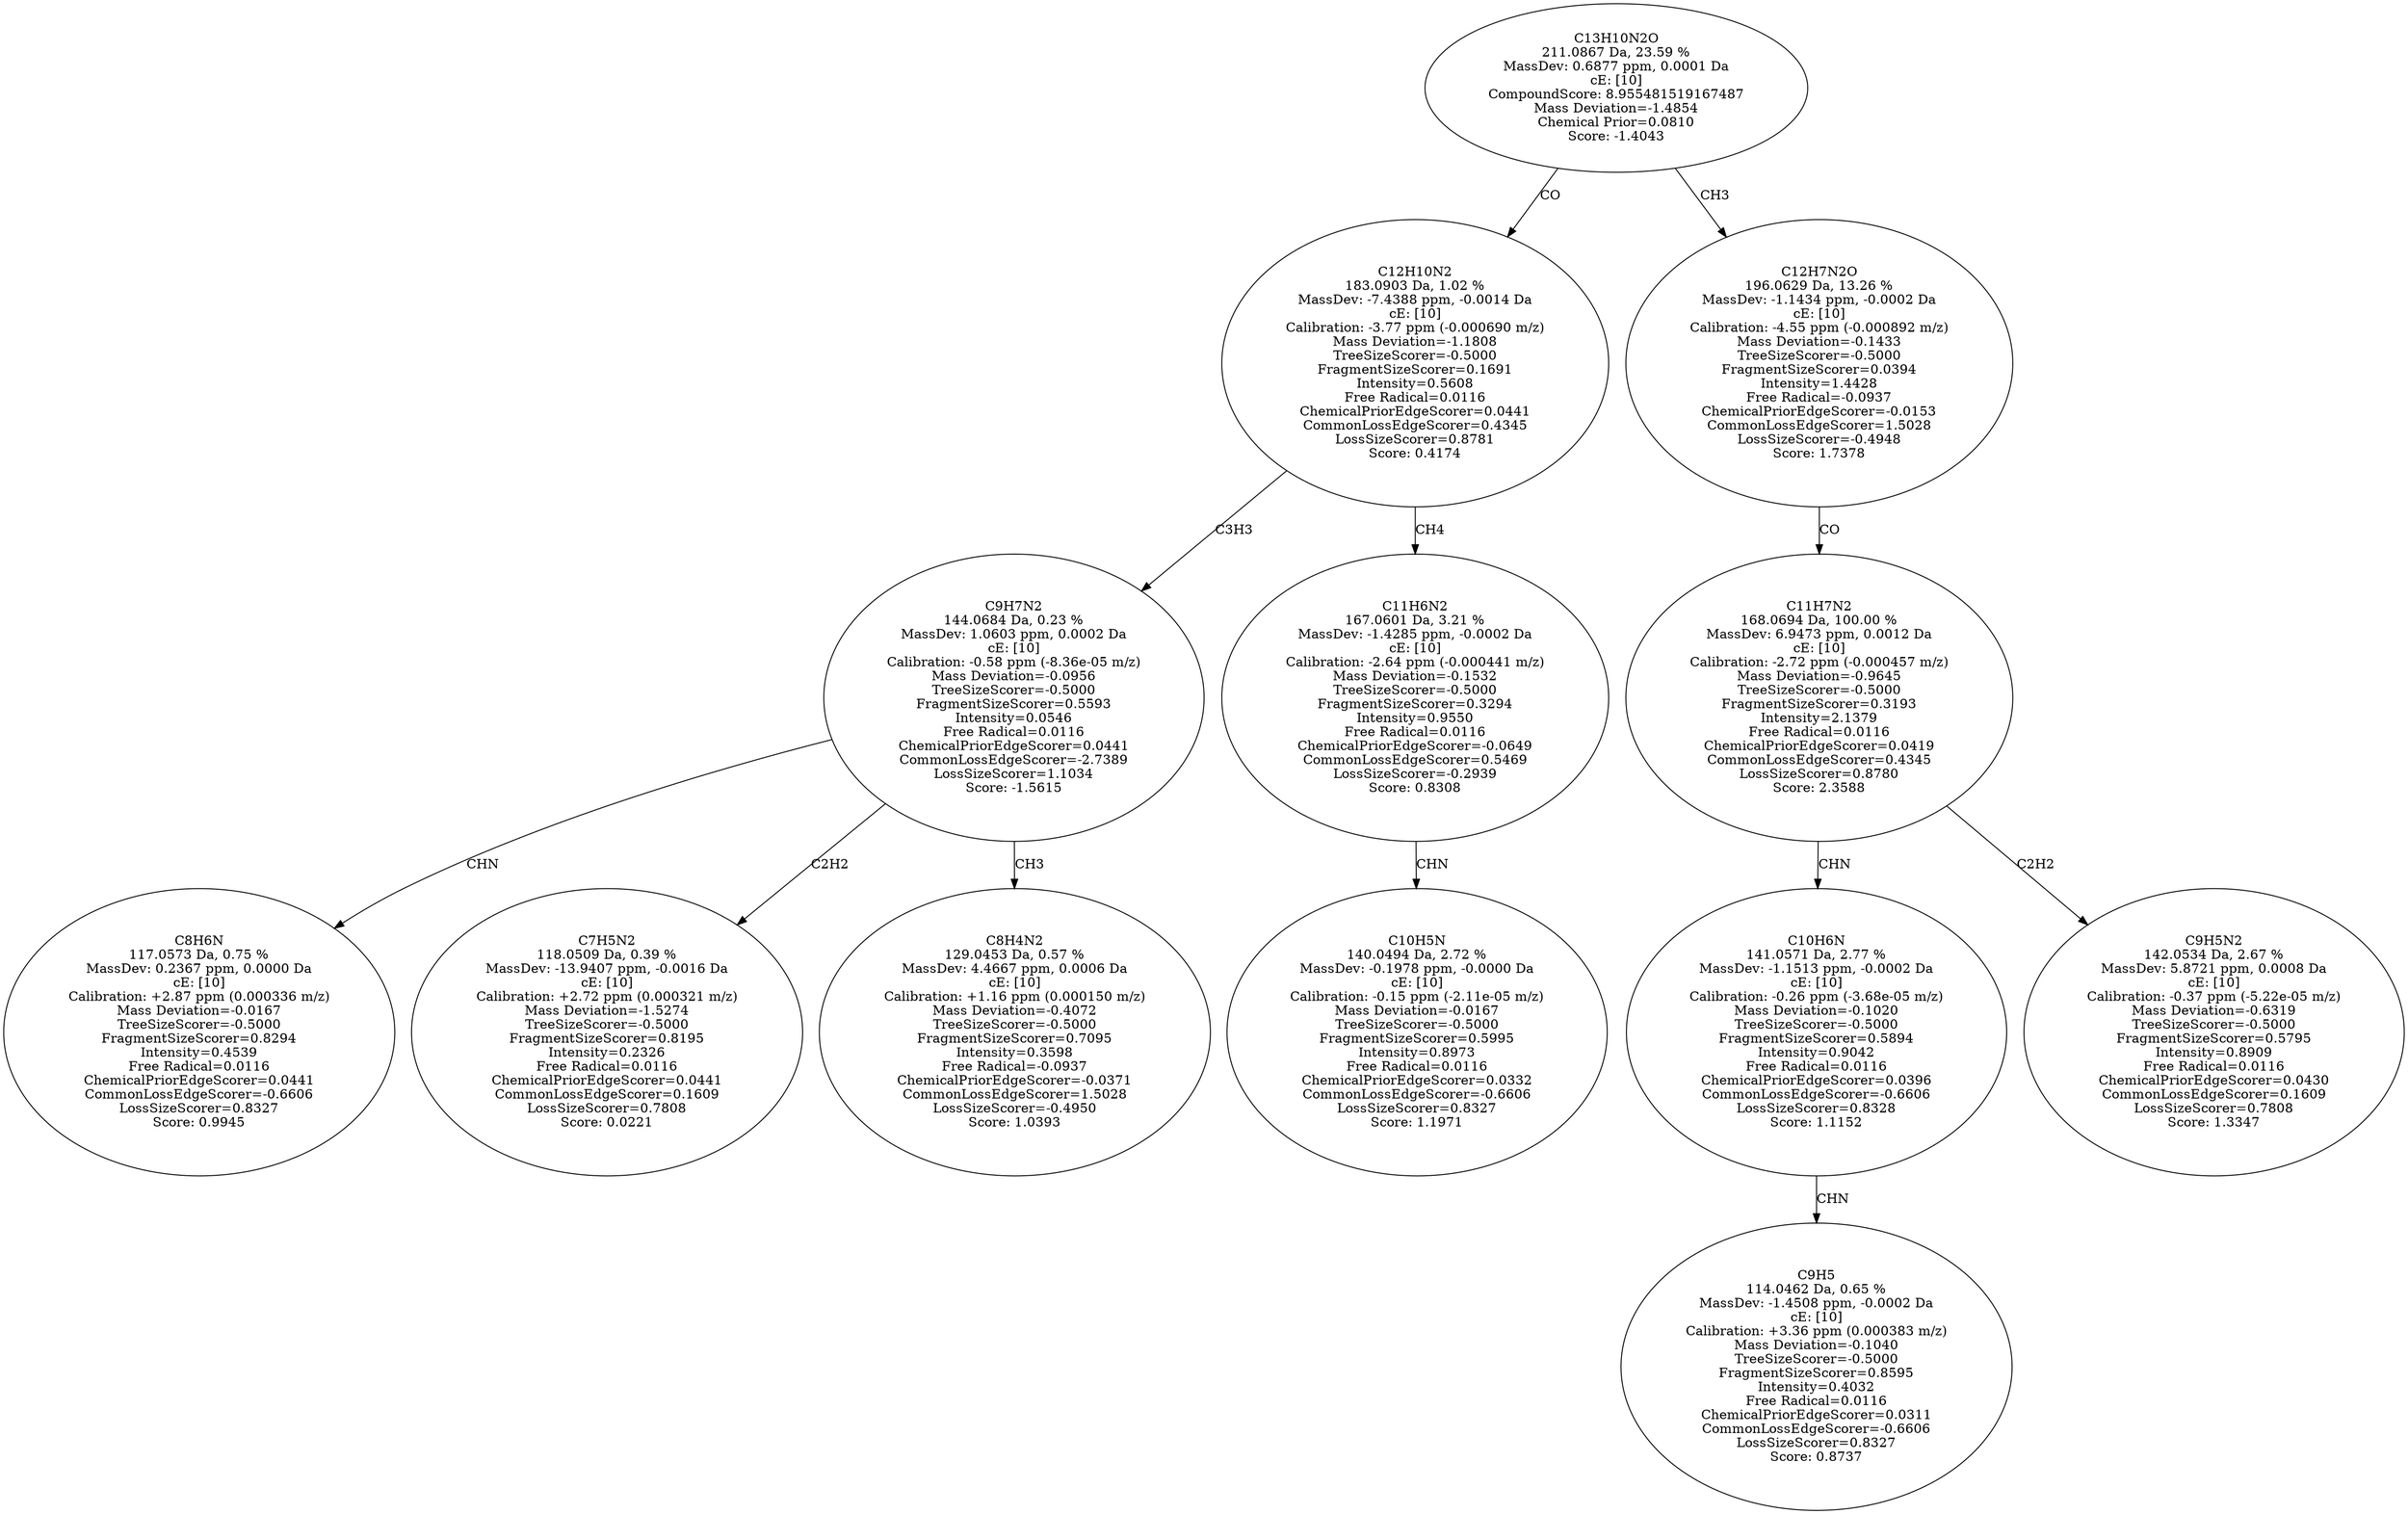 strict digraph {
v1 [label="C8H6N\n117.0573 Da, 0.75 %\nMassDev: 0.2367 ppm, 0.0000 Da\ncE: [10]\nCalibration: +2.87 ppm (0.000336 m/z)\nMass Deviation=-0.0167\nTreeSizeScorer=-0.5000\nFragmentSizeScorer=0.8294\nIntensity=0.4539\nFree Radical=0.0116\nChemicalPriorEdgeScorer=0.0441\nCommonLossEdgeScorer=-0.6606\nLossSizeScorer=0.8327\nScore: 0.9945"];
v2 [label="C7H5N2\n118.0509 Da, 0.39 %\nMassDev: -13.9407 ppm, -0.0016 Da\ncE: [10]\nCalibration: +2.72 ppm (0.000321 m/z)\nMass Deviation=-1.5274\nTreeSizeScorer=-0.5000\nFragmentSizeScorer=0.8195\nIntensity=0.2326\nFree Radical=0.0116\nChemicalPriorEdgeScorer=0.0441\nCommonLossEdgeScorer=0.1609\nLossSizeScorer=0.7808\nScore: 0.0221"];
v3 [label="C8H4N2\n129.0453 Da, 0.57 %\nMassDev: 4.4667 ppm, 0.0006 Da\ncE: [10]\nCalibration: +1.16 ppm (0.000150 m/z)\nMass Deviation=-0.4072\nTreeSizeScorer=-0.5000\nFragmentSizeScorer=0.7095\nIntensity=0.3598\nFree Radical=-0.0937\nChemicalPriorEdgeScorer=-0.0371\nCommonLossEdgeScorer=1.5028\nLossSizeScorer=-0.4950\nScore: 1.0393"];
v4 [label="C9H7N2\n144.0684 Da, 0.23 %\nMassDev: 1.0603 ppm, 0.0002 Da\ncE: [10]\nCalibration: -0.58 ppm (-8.36e-05 m/z)\nMass Deviation=-0.0956\nTreeSizeScorer=-0.5000\nFragmentSizeScorer=0.5593\nIntensity=0.0546\nFree Radical=0.0116\nChemicalPriorEdgeScorer=0.0441\nCommonLossEdgeScorer=-2.7389\nLossSizeScorer=1.1034\nScore: -1.5615"];
v5 [label="C10H5N\n140.0494 Da, 2.72 %\nMassDev: -0.1978 ppm, -0.0000 Da\ncE: [10]\nCalibration: -0.15 ppm (-2.11e-05 m/z)\nMass Deviation=-0.0167\nTreeSizeScorer=-0.5000\nFragmentSizeScorer=0.5995\nIntensity=0.8973\nFree Radical=0.0116\nChemicalPriorEdgeScorer=0.0332\nCommonLossEdgeScorer=-0.6606\nLossSizeScorer=0.8327\nScore: 1.1971"];
v6 [label="C11H6N2\n167.0601 Da, 3.21 %\nMassDev: -1.4285 ppm, -0.0002 Da\ncE: [10]\nCalibration: -2.64 ppm (-0.000441 m/z)\nMass Deviation=-0.1532\nTreeSizeScorer=-0.5000\nFragmentSizeScorer=0.3294\nIntensity=0.9550\nFree Radical=0.0116\nChemicalPriorEdgeScorer=-0.0649\nCommonLossEdgeScorer=0.5469\nLossSizeScorer=-0.2939\nScore: 0.8308"];
v7 [label="C12H10N2\n183.0903 Da, 1.02 %\nMassDev: -7.4388 ppm, -0.0014 Da\ncE: [10]\nCalibration: -3.77 ppm (-0.000690 m/z)\nMass Deviation=-1.1808\nTreeSizeScorer=-0.5000\nFragmentSizeScorer=0.1691\nIntensity=0.5608\nFree Radical=0.0116\nChemicalPriorEdgeScorer=0.0441\nCommonLossEdgeScorer=0.4345\nLossSizeScorer=0.8781\nScore: 0.4174"];
v8 [label="C9H5\n114.0462 Da, 0.65 %\nMassDev: -1.4508 ppm, -0.0002 Da\ncE: [10]\nCalibration: +3.36 ppm (0.000383 m/z)\nMass Deviation=-0.1040\nTreeSizeScorer=-0.5000\nFragmentSizeScorer=0.8595\nIntensity=0.4032\nFree Radical=0.0116\nChemicalPriorEdgeScorer=0.0311\nCommonLossEdgeScorer=-0.6606\nLossSizeScorer=0.8327\nScore: 0.8737"];
v9 [label="C10H6N\n141.0571 Da, 2.77 %\nMassDev: -1.1513 ppm, -0.0002 Da\ncE: [10]\nCalibration: -0.26 ppm (-3.68e-05 m/z)\nMass Deviation=-0.1020\nTreeSizeScorer=-0.5000\nFragmentSizeScorer=0.5894\nIntensity=0.9042\nFree Radical=0.0116\nChemicalPriorEdgeScorer=0.0396\nCommonLossEdgeScorer=-0.6606\nLossSizeScorer=0.8328\nScore: 1.1152"];
v10 [label="C9H5N2\n142.0534 Da, 2.67 %\nMassDev: 5.8721 ppm, 0.0008 Da\ncE: [10]\nCalibration: -0.37 ppm (-5.22e-05 m/z)\nMass Deviation=-0.6319\nTreeSizeScorer=-0.5000\nFragmentSizeScorer=0.5795\nIntensity=0.8909\nFree Radical=0.0116\nChemicalPriorEdgeScorer=0.0430\nCommonLossEdgeScorer=0.1609\nLossSizeScorer=0.7808\nScore: 1.3347"];
v11 [label="C11H7N2\n168.0694 Da, 100.00 %\nMassDev: 6.9473 ppm, 0.0012 Da\ncE: [10]\nCalibration: -2.72 ppm (-0.000457 m/z)\nMass Deviation=-0.9645\nTreeSizeScorer=-0.5000\nFragmentSizeScorer=0.3193\nIntensity=2.1379\nFree Radical=0.0116\nChemicalPriorEdgeScorer=0.0419\nCommonLossEdgeScorer=0.4345\nLossSizeScorer=0.8780\nScore: 2.3588"];
v12 [label="C12H7N2O\n196.0629 Da, 13.26 %\nMassDev: -1.1434 ppm, -0.0002 Da\ncE: [10]\nCalibration: -4.55 ppm (-0.000892 m/z)\nMass Deviation=-0.1433\nTreeSizeScorer=-0.5000\nFragmentSizeScorer=0.0394\nIntensity=1.4428\nFree Radical=-0.0937\nChemicalPriorEdgeScorer=-0.0153\nCommonLossEdgeScorer=1.5028\nLossSizeScorer=-0.4948\nScore: 1.7378"];
v13 [label="C13H10N2O\n211.0867 Da, 23.59 %\nMassDev: 0.6877 ppm, 0.0001 Da\ncE: [10]\nCompoundScore: 8.955481519167487\nMass Deviation=-1.4854\nChemical Prior=0.0810\nScore: -1.4043"];
v4 -> v1 [label="CHN"];
v4 -> v2 [label="C2H2"];
v4 -> v3 [label="CH3"];
v7 -> v4 [label="C3H3"];
v6 -> v5 [label="CHN"];
v7 -> v6 [label="CH4"];
v13 -> v7 [label="CO"];
v9 -> v8 [label="CHN"];
v11 -> v9 [label="CHN"];
v11 -> v10 [label="C2H2"];
v12 -> v11 [label="CO"];
v13 -> v12 [label="CH3"];
}